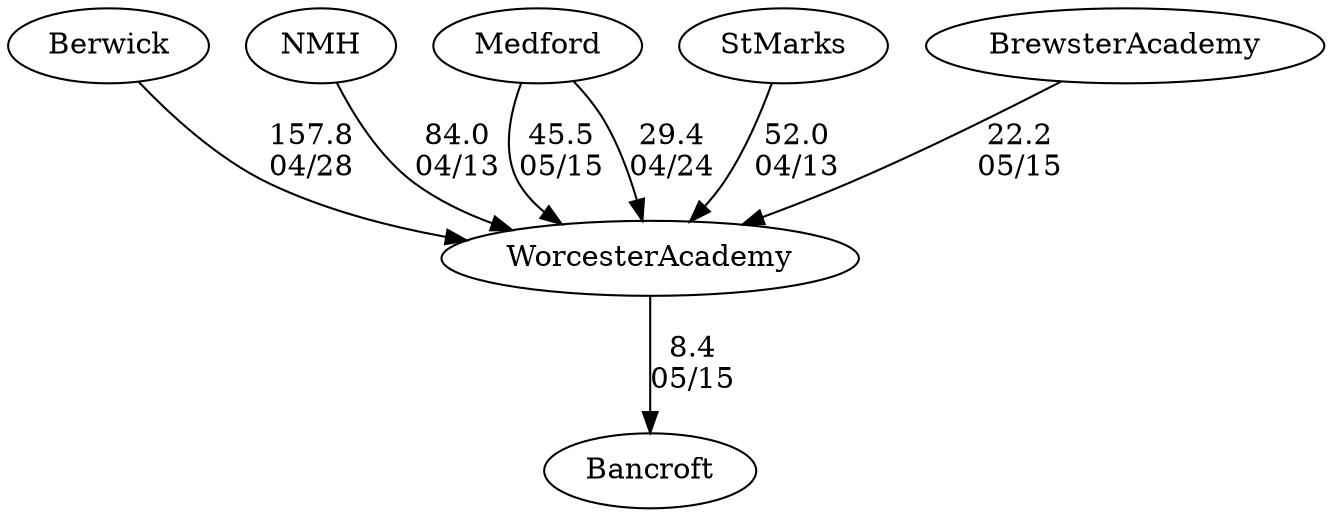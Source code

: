digraph boys3foursWorcesterAcademy {WorcesterAcademy [URL="boys3foursWorcesterAcademyWorcesterAcademy.html"];Berwick [URL="boys3foursWorcesterAcademyBerwick.html"];NMH [URL="boys3foursWorcesterAcademyNMH.html"];Medford [URL="boys3foursWorcesterAcademyMedford.html"];StMarks [URL="boys3foursWorcesterAcademyStMarks.html"];Bancroft [URL="boys3foursWorcesterAcademyBancroft.html"];BrewsterAcademy [URL="boys3foursWorcesterAcademyBrewsterAcademy.html"];Medford -> WorcesterAcademy[label="45.5
05/15", weight="55", tooltip="NEIRA Boys & Girls Fours,Worcester Academy vs. Bancroft, Medford, Dexter-Southfield and Brewster Academy			
Distance: 1500 m Conditions: Very light winds throughout all races.
None", URL="https://www.row2k.com/results/resultspage.cfm?UID=7673709177C626391ABCF760AC9A91FE&cat=5", random="random"]; 
BrewsterAcademy -> WorcesterAcademy[label="22.2
05/15", weight="78", tooltip="NEIRA Boys & Girls Fours,Worcester Academy vs. Bancroft, Medford, Dexter-Southfield and Brewster Academy			
Distance: 1500 m Conditions: Very light winds throughout all races.
None", URL="https://www.row2k.com/results/resultspage.cfm?UID=7673709177C626391ABCF760AC9A91FE&cat=5", random="random"]; 
WorcesterAcademy -> Bancroft[label="8.4
05/15", weight="92", tooltip="NEIRA Boys & Girls Fours,Worcester Academy vs. Bancroft, Medford, Dexter-Southfield and Brewster Academy			
Distance: 1500 m Conditions: Very light winds throughout all races.
None", URL="https://www.row2k.com/results/resultspage.cfm?UID=7673709177C626391ABCF760AC9A91FE&cat=5", random="random"]; 
Medford -> WorcesterAcademy[label="29.4
04/24", weight="71", tooltip="NEIRA Boys & Girls Fours,Bancroft School vs Worcester Academy, Medford High School, Eagle Hill, St. Mary's Lynn			
Distance: 1500m Conditions: All races experienced strong tailwinds. Wind was 15mph with strong gusts. The wind increased as the Boys 2V boat went down the course and the race was paused. Once conditions died back to 15mph races resumed. Once conditions died back down to a 15-17 tail wind, races resumed. Comments: Race order was Boys Novice, Girls Novice/Novice Mix, B3v, B2V, G1V, B1V. For recording purposes Boys Novice will be recorded as the Boys fourth boat. The girls novice/novice mix will be recorded as GV2 (please note the novice mix boat (Eagle Hill) was a mix of talent and more of a friendly race to get rowers to race). Due to wind Boys Novice started at the 1400 mark.
None", URL="https://www.row2k.com/results/resultspage.cfm?UID=3A9AECAD0028655DE1534F4A0A0DE8B2&cat=5", random="random"]; 
Berwick -> WorcesterAcademy[label="157.8
04/28", weight="-57", tooltip="NEIRA Boys & Girls Fours,Worcester Academy vs Bancroft School, Berwick Academy and Derryfield School			
Distance: 1500 m Conditions: All races experienced a tailwind of approximately 8-10 mph and light chop. Comments: Race order was B1V, G1V, B2V, B3V, BN1/GN1. Notes: In G1V race, Derryfield 2V raced as Derryfield B. In B3 race, Berwick 4V raced as Berwick B. A novice race has been recorded under the B4V event and consisted of Berwick BN1, Derryfield GN1 and Worcester Academy GN1.
None", URL="https://www.row2k.com/results/resultspage.cfm?UID=81067D27DF71795C160BB3CEFD091670&cat=5", random="random"]; 
NMH -> WorcesterAcademy[label="84.0
04/13", weight="16", tooltip="NEIRA Boys & Girls Fours,St. Marks, F. Gunn, NMH, Choate, Worcester Academy, Bancroft			
Distance: 1500m Conditions: A prevailing 12-14mph crosswind shifting to a cross/tail for some races. Two small short-lived squalls came through with wind gusts over 30mph. Other times, gusts were up to 24mph. Conditions gradually improved over the course of the races. Comments: Race order was B3-G4-B2-G1-B1-G2-G3. There was no B4 race. Races aren't comparable because of very shifty conditions. Boys 2V started 50m over the line.
None", URL="https://www.row2k.com/results/resultspage.cfm?UID=9C1DB7774C31E9EA330687778E1F93EB&cat=5", random="random"]; 
StMarks -> WorcesterAcademy[label="52.0
04/13", weight="48", tooltip="NEIRA Boys & Girls Fours,St. Marks, F. Gunn, NMH, Choate, Worcester Academy, Bancroft			
Distance: 1500m Conditions: A prevailing 12-14mph crosswind shifting to a cross/tail for some races. Two small short-lived squalls came through with wind gusts over 30mph. Other times, gusts were up to 24mph. Conditions gradually improved over the course of the races. Comments: Race order was B3-G4-B2-G1-B1-G2-G3. There was no B4 race. Races aren't comparable because of very shifty conditions. Boys 2V started 50m over the line.
None", URL="https://www.row2k.com/results/resultspage.cfm?UID=9C1DB7774C31E9EA330687778E1F93EB&cat=5", random="random"]}